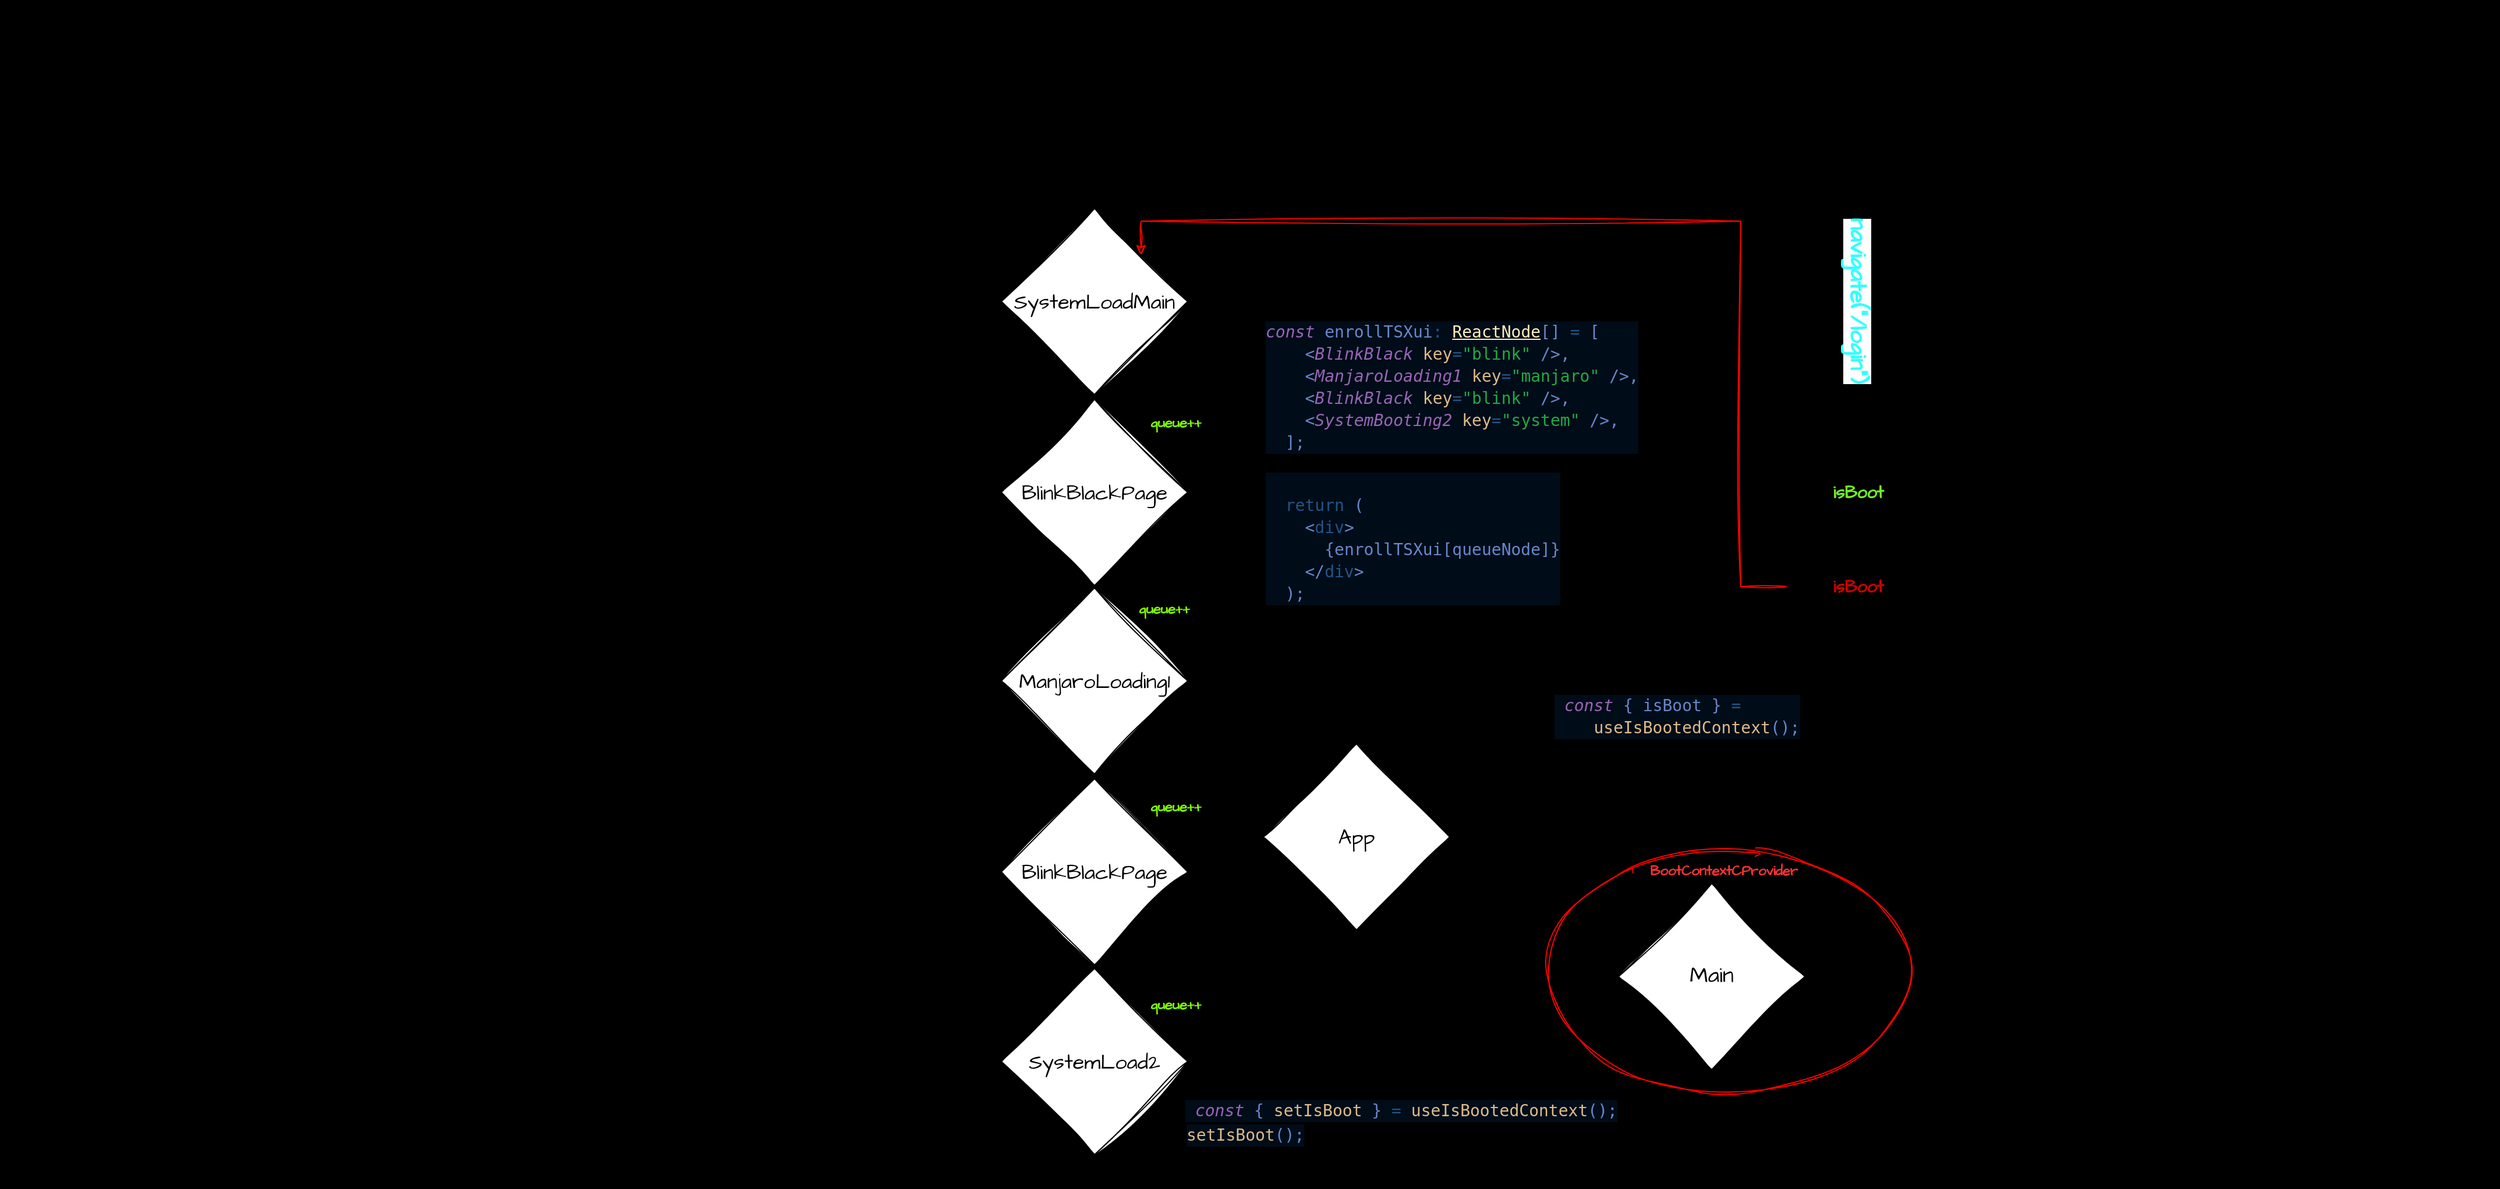 <mxfile version="24.7.8">
  <diagram name="Page-1" id="o-aOsTueY7wyQOO0Hfks">
    <mxGraphModel dx="2160" dy="4656" grid="0" gridSize="15" guides="1" tooltips="1" connect="1" arrows="1" fold="1" page="1" pageScale="1" pageWidth="850" pageHeight="1100" background="#000000" math="0" shadow="0">
      <root>
        <mxCell id="0" />
        <mxCell id="1" parent="0" />
        <mxCell id="dF5vmaG5bF26mBEvqGlS-1" value="&lt;font style=&quot;font-size: 44px;&quot;&gt;System Design Parts Topics&lt;/font&gt;" style="text;html=1;align=center;verticalAlign=middle;whiteSpace=wrap;rounded=0;fontFamily=Architects Daughter;fontSource=https%3A%2F%2Ffonts.googleapis.com%2Fcss%3Ffamily%3DArchitects%2BDaughter;fontStyle=1" parent="1" vertex="1">
          <mxGeometry x="150" y="-3238" width="584" height="70" as="geometry" />
        </mxCell>
        <mxCell id="dF5vmaG5bF26mBEvqGlS-2" value="&lt;font style=&quot;font-size: 30px;&quot;&gt;1. Divided Functionality&lt;/font&gt;" style="text;html=1;align=center;verticalAlign=middle;whiteSpace=wrap;rounded=0;fontFamily=Architects Daughter;fontSource=https%3A%2F%2Ffonts.googleapis.com%2Fcss%3Ffamily%3DArchitects%2BDaughter;fontStyle=1" parent="1" vertex="1">
          <mxGeometry x="10" y="-3140" width="370" height="70" as="geometry" />
        </mxCell>
        <mxCell id="dF5vmaG5bF26mBEvqGlS-3" value="&lt;span style=&quot;font-size: 30px;&quot;&gt;A. Boot/System Load&lt;/span&gt;" style="text;html=1;align=left;verticalAlign=middle;whiteSpace=wrap;rounded=0;fontFamily=Architects Daughter;fontSource=https%3A%2F%2Ffonts.googleapis.com%2Fcss%3Ffamily%3DArchitects%2BDaughter;" parent="1" vertex="1">
          <mxGeometry x="80" y="-3080" width="350" height="70" as="geometry" />
        </mxCell>
        <mxCell id="dF5vmaG5bF26mBEvqGlS-4" value="&lt;span style=&quot;font-size: 30px;&quot;&gt;C. Routing After Boot &amp;amp; Login&lt;/span&gt;" style="text;html=1;align=left;verticalAlign=middle;whiteSpace=wrap;rounded=0;fontFamily=Architects Daughter;fontSource=https%3A%2F%2Ffonts.googleapis.com%2Fcss%3Ffamily%3DArchitects%2BDaughter;fontStyle=0" parent="1" vertex="1">
          <mxGeometry x="80" y="-2950" width="451" height="70" as="geometry" />
        </mxCell>
        <mxCell id="dF5vmaG5bF26mBEvqGlS-5" value="&lt;span style=&quot;font-size: 30px;&quot;&gt;B. Login&lt;/span&gt;" style="text;html=1;align=left;verticalAlign=middle;whiteSpace=wrap;rounded=0;fontFamily=Architects Daughter;fontSource=https%3A%2F%2Ffonts.googleapis.com%2Fcss%3Ffamily%3DArchitects%2BDaughter;fontStyle=0" parent="1" vertex="1">
          <mxGeometry x="77" y="-3015" width="300" height="70" as="geometry" />
        </mxCell>
        <mxCell id="dF5vmaG5bF26mBEvqGlS-7" value="&lt;font style=&quot;font-size: 44px;&quot;&gt;System Design Parts Flow Chart&lt;/font&gt;" style="text;html=1;align=center;verticalAlign=middle;whiteSpace=wrap;rounded=0;fontFamily=Architects Daughter;fontSource=https%3A%2F%2Ffonts.googleapis.com%2Fcss%3Ffamily%3DArchitects%2BDaughter;fontStyle=1" parent="1" vertex="1">
          <mxGeometry x="1255" y="-3239" width="840" height="70" as="geometry" />
        </mxCell>
        <mxCell id="dF5vmaG5bF26mBEvqGlS-8" value="&lt;font style=&quot;font-size: 30px;&quot;&gt;1A. Boot : Comps/1-system-load&lt;/font&gt;" style="text;html=1;align=left;verticalAlign=middle;whiteSpace=wrap;rounded=0;fontFamily=Architects Daughter;fontSource=https%3A%2F%2Ffonts.googleapis.com%2Fcss%3Ffamily%3DArchitects%2BDaughter;fontStyle=1" parent="1" vertex="1">
          <mxGeometry x="880" y="-3140" width="430" height="70" as="geometry" />
        </mxCell>
        <mxCell id="dF5vmaG5bF26mBEvqGlS-14" style="edgeStyle=orthogonalEdgeStyle;rounded=0;sketch=1;hachureGap=4;jiggle=2;curveFitting=1;orthogonalLoop=1;jettySize=auto;html=1;exitX=1;exitY=0.5;exitDx=0;exitDy=0;entryX=1;entryY=0.5;entryDx=0;entryDy=0;fontFamily=Architects Daughter;fontSource=https%3A%2F%2Ffonts.googleapis.com%2Fcss%3Ffamily%3DArchitects%2BDaughter;" parent="1" source="dF5vmaG5bF26mBEvqGlS-9" target="dF5vmaG5bF26mBEvqGlS-11" edge="1">
          <mxGeometry relative="1" as="geometry" />
        </mxCell>
        <mxCell id="dF5vmaG5bF26mBEvqGlS-15" style="edgeStyle=orthogonalEdgeStyle;rounded=0;sketch=1;hachureGap=4;jiggle=2;curveFitting=1;orthogonalLoop=1;jettySize=auto;html=1;exitX=1;exitY=0.5;exitDx=0;exitDy=0;entryX=1;entryY=0.525;entryDx=0;entryDy=0;fontFamily=Architects Daughter;fontSource=https%3A%2F%2Ffonts.googleapis.com%2Fcss%3Ffamily%3DArchitects%2BDaughter;entryPerimeter=0;" parent="1" target="dF5vmaG5bF26mBEvqGlS-10" edge="1">
          <mxGeometry relative="1" as="geometry">
            <mxPoint x="1040" y="-2979" as="sourcePoint" />
            <mxPoint x="1040" y="-2653" as="targetPoint" />
            <Array as="points">
              <mxPoint x="1050" y="-2979" />
              <mxPoint x="1050" y="-2653" />
              <mxPoint x="1030" y="-2653" />
            </Array>
          </mxGeometry>
        </mxCell>
        <mxCell id="dF5vmaG5bF26mBEvqGlS-17" style="edgeStyle=orthogonalEdgeStyle;rounded=0;sketch=1;hachureGap=4;jiggle=2;curveFitting=1;orthogonalLoop=1;jettySize=auto;html=1;exitX=1;exitY=0.5;exitDx=0;exitDy=0;entryX=1;entryY=0.5;entryDx=0;entryDy=0;fontFamily=Architects Daughter;fontSource=https%3A%2F%2Ffonts.googleapis.com%2Fcss%3Ffamily%3DArchitects%2BDaughter;" parent="1" source="dF5vmaG5bF26mBEvqGlS-9" target="dF5vmaG5bF26mBEvqGlS-12" edge="1">
          <mxGeometry relative="1" as="geometry">
            <Array as="points">
              <mxPoint x="1050" y="-2980" />
              <mxPoint x="1050" y="-2490" />
            </Array>
          </mxGeometry>
        </mxCell>
        <mxCell id="dF5vmaG5bF26mBEvqGlS-24" style="edgeStyle=orthogonalEdgeStyle;rounded=0;sketch=1;hachureGap=4;jiggle=2;curveFitting=1;orthogonalLoop=1;jettySize=auto;html=1;exitX=1;exitY=0.5;exitDx=0;exitDy=0;entryX=0.5;entryY=0;entryDx=0;entryDy=0;fontFamily=Architects Daughter;fontSource=https%3A%2F%2Ffonts.googleapis.com%2Fcss%3Ffamily%3DArchitects%2BDaughter;shape=link;" parent="1" source="dF5vmaG5bF26mBEvqGlS-9" target="dF5vmaG5bF26mBEvqGlS-19" edge="1">
          <mxGeometry relative="1" as="geometry">
            <Array as="points">
              <mxPoint x="1030" y="-3000" />
              <mxPoint x="1275" y="-3000" />
            </Array>
          </mxGeometry>
        </mxCell>
        <mxCell id="dF5vmaG5bF26mBEvqGlS-36" style="edgeStyle=orthogonalEdgeStyle;rounded=0;sketch=1;hachureGap=4;jiggle=2;curveFitting=1;orthogonalLoop=1;jettySize=auto;html=1;entryX=1;entryY=0.5;entryDx=0;entryDy=0;fontFamily=Architects Daughter;fontSource=https%3A%2F%2Ffonts.googleapis.com%2Fcss%3Ffamily%3DArchitects%2BDaughter;" parent="1" source="dF5vmaG5bF26mBEvqGlS-9" target="dF5vmaG5bF26mBEvqGlS-13" edge="1">
          <mxGeometry relative="1" as="geometry">
            <Array as="points">
              <mxPoint x="1050" y="-2980" />
              <mxPoint x="1050" y="-2327" />
            </Array>
          </mxGeometry>
        </mxCell>
        <mxCell id="dF5vmaG5bF26mBEvqGlS-9" value="&lt;font style=&quot;font-size: 18px;&quot;&gt;SystemLoadMain&lt;/font&gt;" style="rhombus;whiteSpace=wrap;html=1;sketch=1;hachureGap=4;jiggle=2;curveFitting=1;fontFamily=Architects Daughter;fontSource=https%3A%2F%2Ffonts.googleapis.com%2Fcss%3Ffamily%3DArchitects%2BDaughter;fontSize=18;" parent="1" vertex="1">
          <mxGeometry x="870" y="-3060" width="160" height="160" as="geometry" />
        </mxCell>
        <mxCell id="dF5vmaG5bF26mBEvqGlS-10" value="ManjaroLoading1" style="rhombus;whiteSpace=wrap;html=1;sketch=1;hachureGap=4;jiggle=2;curveFitting=1;fontFamily=Architects Daughter;fontSource=https%3A%2F%2Ffonts.googleapis.com%2Fcss%3Ffamily%3DArchitects%2BDaughter;fontSize=18;" parent="1" vertex="1">
          <mxGeometry x="870" y="-2734" width="160" height="160" as="geometry" />
        </mxCell>
        <mxCell id="dF5vmaG5bF26mBEvqGlS-11" value="BlinkBlackPage" style="rhombus;whiteSpace=wrap;html=1;sketch=1;hachureGap=4;jiggle=2;curveFitting=1;fontFamily=Architects Daughter;fontSource=https%3A%2F%2Ffonts.googleapis.com%2Fcss%3Ffamily%3DArchitects%2BDaughter;fontSize=18;" parent="1" vertex="1">
          <mxGeometry x="870" y="-2896" width="160" height="160" as="geometry" />
        </mxCell>
        <mxCell id="dF5vmaG5bF26mBEvqGlS-12" value="&lt;font style=&quot;font-size: 18px;&quot;&gt;BlinkBlackPage&lt;/font&gt;" style="rhombus;whiteSpace=wrap;html=1;sketch=1;hachureGap=4;jiggle=2;curveFitting=1;fontFamily=Architects Daughter;fontSource=https%3A%2F%2Ffonts.googleapis.com%2Fcss%3Ffamily%3DArchitects%2BDaughter;fontSize=18;" parent="1" vertex="1">
          <mxGeometry x="870" y="-2570" width="160" height="160" as="geometry" />
        </mxCell>
        <mxCell id="dF5vmaG5bF26mBEvqGlS-41" style="edgeStyle=orthogonalEdgeStyle;rounded=0;sketch=1;hachureGap=4;jiggle=2;curveFitting=1;orthogonalLoop=1;jettySize=auto;html=1;exitX=0.5;exitY=1;exitDx=0;exitDy=0;fontFamily=Architects Daughter;fontSource=https%3A%2F%2Ffonts.googleapis.com%2Fcss%3Ffamily%3DArchitects%2BDaughter;entryX=0.543;entryY=-0.01;entryDx=0;entryDy=0;entryPerimeter=0;" parent="1" source="dF5vmaG5bF26mBEvqGlS-13" target="dF5vmaG5bF26mBEvqGlS-42" edge="1">
          <mxGeometry relative="1" as="geometry" />
        </mxCell>
        <mxCell id="dF5vmaG5bF26mBEvqGlS-13" value="SystemLoad2" style="rhombus;whiteSpace=wrap;html=1;sketch=1;hachureGap=4;jiggle=2;curveFitting=1;fontFamily=Architects Daughter;fontSource=https%3A%2F%2Ffonts.googleapis.com%2Fcss%3Ffamily%3DArchitects%2BDaughter;fontSize=18;" parent="1" vertex="1">
          <mxGeometry x="870" y="-2407" width="160" height="160" as="geometry" />
        </mxCell>
        <mxCell id="W07N6nOCCJui3JYCOPf9-17" style="edgeStyle=orthogonalEdgeStyle;rounded=0;sketch=1;hachureGap=4;jiggle=2;curveFitting=1;orthogonalLoop=1;jettySize=auto;html=1;exitX=1;exitY=0.5;exitDx=0;exitDy=0;entryX=1;entryY=0.5;entryDx=0;entryDy=0;fontFamily=Architects Daughter;fontSource=https%3A%2F%2Ffonts.googleapis.com%2Fcss%3Ffamily%3DArchitects%2BDaughter;" edge="1" parent="1" source="dF5vmaG5bF26mBEvqGlS-19" target="dF5vmaG5bF26mBEvqGlS-23">
          <mxGeometry relative="1" as="geometry">
            <Array as="points">
              <mxPoint x="1459" y="-2900" />
              <mxPoint x="1459" y="-2770" />
            </Array>
          </mxGeometry>
        </mxCell>
        <mxCell id="dF5vmaG5bF26mBEvqGlS-19" value="&lt;div style=&quot;color: #6688cc;background-color: #000c18;font-family: &#39;Fira Code&#39;,&#39;monospace&#39;, monospace,regular, &#39;Droid Sans Mono&#39;, &#39;monospace&#39;, monospace;font-weight: normal;font-size: 14px;line-height: 19px;white-space: pre;&quot;&gt;&lt;div&gt;&lt;span style=&quot;color: #9966b8;font-style: italic;&quot;&gt;const&lt;/span&gt;&lt;span style=&quot;color: #6688cc;&quot;&gt; &lt;/span&gt;&lt;span style=&quot;color: #6688cc;&quot;&gt;enrollTSXui&lt;/span&gt;&lt;span style=&quot;color: #225588;&quot;&gt;:&lt;/span&gt;&lt;span style=&quot;color: #6688cc;&quot;&gt; &lt;/span&gt;&lt;span style=&quot;color: #ffeebb;text-decoration: underline;&quot;&gt;ReactNode&lt;/span&gt;&lt;span style=&quot;color: #6688cc;&quot;&gt;[] &lt;/span&gt;&lt;span style=&quot;color: #225588;&quot;&gt;=&lt;/span&gt;&lt;span style=&quot;color: #6688cc;&quot;&gt; [&lt;/span&gt;&lt;/div&gt;&lt;div&gt;&lt;span style=&quot;color: #6688cc;&quot;&gt;    &lt;/span&gt;&lt;span style=&quot;color: #6688cc;&quot;&gt;&amp;lt;&lt;/span&gt;&lt;span style=&quot;color: #9966b8;font-style: italic;&quot;&gt;BlinkBlack&lt;/span&gt;&lt;span style=&quot;color: #6688cc;&quot;&gt; &lt;/span&gt;&lt;span style=&quot;color: #ddbb88;&quot;&gt;key&lt;/span&gt;&lt;span style=&quot;color: #225588;&quot;&gt;=&lt;/span&gt;&lt;span style=&quot;color: #22aa44;&quot;&gt;&quot;blink&quot;&lt;/span&gt;&lt;span style=&quot;color: #6688cc;&quot;&gt; &lt;/span&gt;&lt;span style=&quot;color: #6688cc;&quot;&gt;/&amp;gt;&lt;/span&gt;&lt;span style=&quot;color: #6688cc;&quot;&gt;,&lt;/span&gt;&lt;/div&gt;&lt;div&gt;&lt;span style=&quot;color: #6688cc;&quot;&gt;    &lt;/span&gt;&lt;span style=&quot;color: #6688cc;&quot;&gt;&amp;lt;&lt;/span&gt;&lt;span style=&quot;color: #9966b8;font-style: italic;&quot;&gt;ManjaroLoading1&lt;/span&gt;&lt;span style=&quot;color: #6688cc;&quot;&gt; &lt;/span&gt;&lt;span style=&quot;color: #ddbb88;&quot;&gt;key&lt;/span&gt;&lt;span style=&quot;color: #225588;&quot;&gt;=&lt;/span&gt;&lt;span style=&quot;color: #22aa44;&quot;&gt;&quot;manjaro&quot;&lt;/span&gt;&lt;span style=&quot;color: #6688cc;&quot;&gt; &lt;/span&gt;&lt;span style=&quot;color: #6688cc;&quot;&gt;/&amp;gt;&lt;/span&gt;&lt;span style=&quot;color: #6688cc;&quot;&gt;,&lt;/span&gt;&lt;/div&gt;&lt;div&gt;&lt;span style=&quot;color: #6688cc;&quot;&gt;    &lt;/span&gt;&lt;span style=&quot;color: #6688cc;&quot;&gt;&amp;lt;&lt;/span&gt;&lt;span style=&quot;color: #9966b8;font-style: italic;&quot;&gt;BlinkBlack&lt;/span&gt;&lt;span style=&quot;color: #6688cc;&quot;&gt; &lt;/span&gt;&lt;span style=&quot;color: #ddbb88;&quot;&gt;key&lt;/span&gt;&lt;span style=&quot;color: #225588;&quot;&gt;=&lt;/span&gt;&lt;span style=&quot;color: #22aa44;&quot;&gt;&quot;blink&quot;&lt;/span&gt;&lt;span style=&quot;color: #6688cc;&quot;&gt; &lt;/span&gt;&lt;span style=&quot;color: #6688cc;&quot;&gt;/&amp;gt;&lt;/span&gt;&lt;span style=&quot;color: #6688cc;&quot;&gt;,&lt;/span&gt;&lt;/div&gt;&lt;div&gt;&lt;span style=&quot;color: #6688cc;&quot;&gt;    &lt;/span&gt;&lt;span style=&quot;color: #6688cc;&quot;&gt;&amp;lt;&lt;/span&gt;&lt;span style=&quot;color: #9966b8;font-style: italic;&quot;&gt;SystemBooting2&lt;/span&gt;&lt;span style=&quot;color: #6688cc;&quot;&gt; &lt;/span&gt;&lt;span style=&quot;color: #ddbb88;&quot;&gt;key&lt;/span&gt;&lt;span style=&quot;color: #225588;&quot;&gt;=&lt;/span&gt;&lt;span style=&quot;color: #22aa44;&quot;&gt;&quot;system&quot;&lt;/span&gt;&lt;span style=&quot;color: #6688cc;&quot;&gt; &lt;/span&gt;&lt;span style=&quot;color: #6688cc;&quot;&gt;/&amp;gt;&lt;/span&gt;&lt;span style=&quot;color: #6688cc;&quot;&gt;,&lt;/span&gt;&lt;/div&gt;&lt;div&gt;&lt;span style=&quot;color: #6688cc;&quot;&gt;  ];&lt;/span&gt;&lt;/div&gt;&lt;/div&gt;" style="text;whiteSpace=wrap;html=1;fontFamily=Architects Daughter;fontSource=https%3A%2F%2Ffonts.googleapis.com%2Fcss%3Ffamily%3DArchitects%2BDaughter;" parent="1" vertex="1">
          <mxGeometry x="1095" y="-2970" width="360" height="140" as="geometry" />
        </mxCell>
        <mxCell id="dF5vmaG5bF26mBEvqGlS-23" value="&lt;div style=&quot;color: #6688cc;background-color: #000c18;font-family: &#39;Fira Code&#39;,&#39;monospace&#39;, monospace,regular, &#39;Droid Sans Mono&#39;, &#39;monospace&#39;, monospace;font-weight: normal;font-size: 14px;line-height: 19px;white-space: pre;&quot;&gt;&lt;br&gt;&lt;div&gt;&lt;span style=&quot;color: #6688cc;&quot;&gt;  &lt;/span&gt;&lt;span style=&quot;color: #225588;&quot;&gt;return&lt;/span&gt;&lt;span style=&quot;color: #6688cc;&quot;&gt; (&lt;/span&gt;&lt;/div&gt;&lt;div&gt;&lt;span style=&quot;color: #6688cc;&quot;&gt;    &lt;/span&gt;&lt;span style=&quot;color: #6688cc;&quot;&gt;&amp;lt;&lt;/span&gt;&lt;span style=&quot;color: #225588;&quot;&gt;div&lt;/span&gt;&lt;span style=&quot;color: #6688cc;&quot;&gt;&amp;gt;&lt;/span&gt;&lt;/div&gt;&lt;div&gt;&lt;span style=&quot;color: #6688cc;&quot;&gt;      {&lt;/span&gt;&lt;span style=&quot;color: #6688cc;&quot;&gt;enrollTSXui&lt;/span&gt;&lt;span style=&quot;color: #6688cc;&quot;&gt;[&lt;/span&gt;&lt;span style=&quot;color: #6688cc;&quot;&gt;queueNode&lt;/span&gt;&lt;span style=&quot;color: #6688cc;&quot;&gt;]&lt;/span&gt;&lt;span style=&quot;color: #6688cc;&quot;&gt;}&lt;/span&gt;&lt;/div&gt;&lt;div&gt;&lt;span style=&quot;color: #6688cc;&quot;&gt;    &lt;/span&gt;&lt;span style=&quot;color: #6688cc;&quot;&gt;&amp;lt;/&lt;/span&gt;&lt;span style=&quot;color: #225588;&quot;&gt;div&lt;/span&gt;&lt;span style=&quot;color: #6688cc;&quot;&gt;&amp;gt;&lt;/span&gt;&lt;/div&gt;&lt;div&gt;&lt;span style=&quot;color: #6688cc;&quot;&gt;  );&lt;/span&gt;&lt;/div&gt;&lt;/div&gt;" style="text;whiteSpace=wrap;html=1;fontFamily=Architects Daughter;fontSource=https%3A%2F%2Ffonts.googleapis.com%2Fcss%3Ffamily%3DArchitects%2BDaughter;" parent="1" vertex="1">
          <mxGeometry x="1095" y="-2840" width="290" height="140" as="geometry" />
        </mxCell>
        <mxCell id="dF5vmaG5bF26mBEvqGlS-27" value="&lt;div&gt;ProtoType :&lt;/div&gt;This Prototype defines that store an array of ReactNodes which returns ReactNodes according to its changing index&amp;nbsp;" style="text;strokeColor=none;align=left;fillColor=none;html=1;verticalAlign=middle;whiteSpace=wrap;rounded=0;fontFamily=Architects Daughter;fontSource=https%3A%2F%2Ffonts.googleapis.com%2Fcss%3Ffamily%3DArchitects%2BDaughter;fontStyle=1" parent="1" vertex="1">
          <mxGeometry x="1095" y="-2710" width="270" height="90" as="geometry" />
        </mxCell>
        <mxCell id="dF5vmaG5bF26mBEvqGlS-28" value="queue++" style="text;strokeColor=none;align=center;fillColor=none;html=1;verticalAlign=middle;whiteSpace=wrap;rounded=0;fontFamily=Architects Daughter;fontSource=https%3A%2F%2Ffonts.googleapis.com%2Fcss%3Ffamily%3DArchitects%2BDaughter;fontColor=#80FF00;fontStyle=1" parent="1" vertex="1">
          <mxGeometry x="1010" y="-2890" width="20" height="30" as="geometry" />
        </mxCell>
        <mxCell id="dF5vmaG5bF26mBEvqGlS-29" value="queue++" style="text;strokeColor=none;align=center;fillColor=none;html=1;verticalAlign=middle;whiteSpace=wrap;rounded=0;fontFamily=Architects Daughter;fontSource=https%3A%2F%2Ffonts.googleapis.com%2Fcss%3Ffamily%3DArchitects%2BDaughter;fontColor=#80FF00;fontStyle=1" parent="1" vertex="1">
          <mxGeometry x="1000" y="-2730" width="20" height="30" as="geometry" />
        </mxCell>
        <mxCell id="dF5vmaG5bF26mBEvqGlS-30" value="queue++" style="text;strokeColor=none;align=center;fillColor=none;html=1;verticalAlign=middle;whiteSpace=wrap;rounded=0;fontFamily=Architects Daughter;fontSource=https%3A%2F%2Ffonts.googleapis.com%2Fcss%3Ffamily%3DArchitects%2BDaughter;fontColor=#80FF00;fontStyle=1" parent="1" vertex="1">
          <mxGeometry x="1010" y="-2560" width="20" height="30" as="geometry" />
        </mxCell>
        <mxCell id="dF5vmaG5bF26mBEvqGlS-31" value="queue++" style="text;strokeColor=none;align=center;fillColor=none;html=1;verticalAlign=middle;whiteSpace=wrap;rounded=0;fontFamily=Architects Daughter;fontSource=https%3A%2F%2Ffonts.googleapis.com%2Fcss%3Ffamily%3DArchitects%2BDaughter;fontColor=#80FF00;fontStyle=1" parent="1" vertex="1">
          <mxGeometry x="1010" y="-2390" width="20" height="30" as="geometry" />
        </mxCell>
        <mxCell id="dF5vmaG5bF26mBEvqGlS-32" value="Main" style="rhombus;whiteSpace=wrap;html=1;sketch=1;hachureGap=4;jiggle=2;curveFitting=1;fontFamily=Architects Daughter;fontSource=https%3A%2F%2Ffonts.googleapis.com%2Fcss%3Ffamily%3DArchitects%2BDaughter;fontSize=19;" parent="1" vertex="1">
          <mxGeometry x="1400" y="-2480" width="160" height="160" as="geometry" />
        </mxCell>
        <mxCell id="dF5vmaG5bF26mBEvqGlS-34" style="edgeStyle=orthogonalEdgeStyle;rounded=0;sketch=1;hachureGap=4;jiggle=2;curveFitting=1;orthogonalLoop=1;jettySize=auto;html=1;exitX=1;exitY=0.5;exitDx=0;exitDy=0;entryX=1;entryY=0.5;entryDx=0;entryDy=0;fontFamily=Architects Daughter;fontSource=https%3A%2F%2Ffonts.googleapis.com%2Fcss%3Ffamily%3DArchitects%2BDaughter;" parent="1" source="dF5vmaG5bF26mBEvqGlS-33" target="dF5vmaG5bF26mBEvqGlS-32" edge="1">
          <mxGeometry relative="1" as="geometry" />
        </mxCell>
        <mxCell id="W07N6nOCCJui3JYCOPf9-22" style="edgeStyle=orthogonalEdgeStyle;rounded=0;sketch=1;hachureGap=4;jiggle=2;curveFitting=1;orthogonalLoop=1;jettySize=auto;html=1;exitX=0.5;exitY=0;exitDx=0;exitDy=0;entryX=0.5;entryY=1;entryDx=0;entryDy=0;fontFamily=Architects Daughter;fontSource=https%3A%2F%2Ffonts.googleapis.com%2Fcss%3Ffamily%3DArchitects%2BDaughter;" edge="1" parent="1" source="dF5vmaG5bF26mBEvqGlS-33" target="W07N6nOCCJui3JYCOPf9-20">
          <mxGeometry relative="1" as="geometry">
            <Array as="points">
              <mxPoint x="1175" y="-2619" />
              <mxPoint x="1606" y="-2619" />
            </Array>
          </mxGeometry>
        </mxCell>
        <mxCell id="dF5vmaG5bF26mBEvqGlS-33" value="App" style="rhombus;whiteSpace=wrap;html=1;sketch=1;hachureGap=4;jiggle=2;curveFitting=1;fontFamily=Architects Daughter;fontSource=https%3A%2F%2Ffonts.googleapis.com%2Fcss%3Ffamily%3DArchitects%2BDaughter;fontSize=18;" parent="1" vertex="1">
          <mxGeometry x="1095" y="-2600" width="160" height="160" as="geometry" />
        </mxCell>
        <mxCell id="dF5vmaG5bF26mBEvqGlS-39" value="&lt;div style=&quot;color: #6688cc;background-color: #000c18;font-family: &#39;Fira Code&#39;,&#39;monospace&#39;, monospace,regular, &#39;Droid Sans Mono&#39;, &#39;monospace&#39;, monospace;font-weight: normal;font-size: 14px;line-height: 19px;white-space: pre;&quot;&gt;&lt;div&gt;&lt;span style=&quot;color: #ddbb88;&quot;&gt;setIsBoot&lt;/span&gt;&lt;span style=&quot;color: #6688cc;&quot;&gt;();&lt;/span&gt;&lt;/div&gt;&lt;/div&gt;" style="text;whiteSpace=wrap;html=1;fontFamily=Architects Daughter;fontSource=https%3A%2F%2Ffonts.googleapis.com%2Fcss%3Ffamily%3DArchitects%2BDaughter;" parent="1" vertex="1">
          <mxGeometry x="1027.004" y="-2279.998" width="136" height="46" as="geometry" />
        </mxCell>
        <mxCell id="dF5vmaG5bF26mBEvqGlS-42" value="&lt;div style=&quot;color: #6688cc;background-color: #000c18;font-family: &#39;Fira Code&#39;,&#39;monospace&#39;, monospace,regular, &#39;Droid Sans Mono&#39;, &#39;monospace&#39;, monospace;font-weight: normal;font-size: 14px;line-height: 19px;white-space: pre;&quot;&gt;&lt;div&gt;&lt;span style=&quot;color: #6688cc;&quot;&gt; &lt;/span&gt;&lt;span style=&quot;color: #9966b8;font-style: italic;&quot;&gt;const&lt;/span&gt;&lt;span style=&quot;color: #6688cc;&quot;&gt; { &lt;/span&gt;&lt;span style=&quot;color: #ddbb88;&quot;&gt;setIsBoot&lt;/span&gt;&lt;span style=&quot;color: #6688cc;&quot;&gt; } &lt;/span&gt;&lt;span style=&quot;color: #225588;&quot;&gt;=&lt;/span&gt;&lt;span style=&quot;color: #6688cc;&quot;&gt; &lt;/span&gt;&lt;span style=&quot;color: #ddbb88;&quot;&gt;useIsBootedContext&lt;/span&gt;&lt;span style=&quot;color: #6688cc;&quot;&gt;();&lt;/span&gt;&lt;/div&gt;&lt;/div&gt;" style="text;whiteSpace=wrap;html=1;fontFamily=Architects Daughter;fontSource=https%3A%2F%2Ffonts.googleapis.com%2Fcss%3Ffamily%3DArchitects%2BDaughter;" parent="1" vertex="1">
          <mxGeometry x="1025.996" y="-2301.002" width="412" height="46" as="geometry" />
        </mxCell>
        <mxCell id="W07N6nOCCJui3JYCOPf9-3" value="" style="ellipse;whiteSpace=wrap;html=1;sketch=1;hachureGap=4;jiggle=2;curveFitting=1;fontFamily=Architects Daughter;fontSource=https%3A%2F%2Ffonts.googleapis.com%2Fcss%3Ffamily%3DArchitects%2BDaughter;fillColor=none;strokeColor=#ff0000;" vertex="1" parent="1">
          <mxGeometry x="1338" y="-2509" width="312" height="208" as="geometry" />
        </mxCell>
        <mxCell id="W07N6nOCCJui3JYCOPf9-5" value="BootContextCProvider" style="text;strokeColor=none;align=center;fillColor=none;html=1;verticalAlign=middle;whiteSpace=wrap;rounded=0;fontFamily=Architects Daughter;fontSource=https%3A%2F%2Ffonts.googleapis.com%2Fcss%3Ffamily%3DArchitects%2BDaughter;fontColor=#FF3333;fontStyle=1" vertex="1" parent="1">
          <mxGeometry x="1451" y="-2505" width="79" height="30" as="geometry" />
        </mxCell>
        <mxCell id="W07N6nOCCJui3JYCOPf9-6" value="&lt;font style=&quot;font-size: 30px;&quot;&gt;1B. Login &amp;amp; Auth&lt;/font&gt;" style="text;html=1;align=left;verticalAlign=middle;whiteSpace=wrap;rounded=0;fontFamily=Architects Daughter;fontSource=https%3A%2F%2Ffonts.googleapis.com%2Fcss%3Ffamily%3DArchitects%2BDaughter;fontStyle=1" vertex="1" parent="1">
          <mxGeometry x="1726" y="-3140" width="430" height="70" as="geometry" />
        </mxCell>
        <mxCell id="W07N6nOCCJui3JYCOPf9-10" value="&lt;div style=&quot;color: #6688cc;background-color: #000c18;font-family: &#39;Fira Code&#39;,&#39;monospace&#39;, monospace,regular, &#39;Droid Sans Mono&#39;, &#39;monospace&#39;, monospace;font-weight: normal;font-size: 14px;line-height: 19px;white-space: pre;&quot;&gt;&lt;div&gt;&lt;span style=&quot;color: #6688cc;&quot;&gt; &lt;/span&gt;&lt;span style=&quot;color: #9966b8;font-style: italic;&quot;&gt;const&lt;/span&gt;&lt;span style=&quot;color: #6688cc;&quot;&gt; { &lt;/span&gt;&lt;span style=&quot;color: #6688cc;&quot;&gt;isBoot&lt;/span&gt;&lt;span style=&quot;color: #6688cc;&quot;&gt; } &lt;/span&gt;&lt;span style=&quot;color: #225588;&quot;&gt;=&lt;/span&gt;&lt;/div&gt;&lt;div&gt;&lt;span style=&quot;color: #6688cc;&quot;&gt;    &lt;/span&gt;&lt;span style=&quot;color: #ddbb88;&quot;&gt;useIsBootedContext&lt;/span&gt;&lt;span style=&quot;color: #6688cc;&quot;&gt;();&lt;/span&gt;&lt;/div&gt;&lt;/div&gt;" style="text;whiteSpace=wrap;html=1;fontFamily=Architects Daughter;fontSource=https%3A%2F%2Ffonts.googleapis.com%2Fcss%3Ffamily%3DArchitects%2BDaughter;" vertex="1" parent="1">
          <mxGeometry x="1343.001" y="-2648.999" width="248" height="65" as="geometry" />
        </mxCell>
        <mxCell id="W07N6nOCCJui3JYCOPf9-28" style="edgeStyle=orthogonalEdgeStyle;rounded=0;sketch=1;hachureGap=4;jiggle=2;curveFitting=1;orthogonalLoop=1;jettySize=auto;html=1;exitX=0.5;exitY=1;exitDx=0;exitDy=0;entryX=0.5;entryY=0;entryDx=0;entryDy=0;fontFamily=Architects Daughter;fontSource=https%3A%2F%2Ffonts.googleapis.com%2Fcss%3Ffamily%3DArchitects%2BDaughter;" edge="1" parent="1" source="W07N6nOCCJui3JYCOPf9-18" target="W07N6nOCCJui3JYCOPf9-20">
          <mxGeometry relative="1" as="geometry" />
        </mxCell>
        <mxCell id="W07N6nOCCJui3JYCOPf9-31" style="edgeStyle=orthogonalEdgeStyle;rounded=0;sketch=1;hachureGap=4;jiggle=2;curveFitting=1;orthogonalLoop=1;jettySize=auto;html=1;exitX=0.5;exitY=0;exitDx=0;exitDy=0;entryX=0;entryY=0.5;entryDx=0;entryDy=0;fontFamily=Architects Daughter;fontSource=https%3A%2F%2Ffonts.googleapis.com%2Fcss%3Ffamily%3DArchitects%2BDaughter;" edge="1" parent="1" source="W07N6nOCCJui3JYCOPf9-18" target="W07N6nOCCJui3JYCOPf9-6">
          <mxGeometry relative="1" as="geometry" />
        </mxCell>
        <mxCell id="W07N6nOCCJui3JYCOPf9-18" value="&lt;font color=&quot;#74f022&quot; style=&quot;font-size: 15px;&quot;&gt;isBoot&lt;/font&gt;" style="rounded=0;whiteSpace=wrap;html=1;sketch=1;hachureGap=4;jiggle=2;curveFitting=1;fontFamily=Architects Daughter;fontSource=https%3A%2F%2Ffonts.googleapis.com%2Fcss%3Ffamily%3DArchitects%2BDaughter;fontStyle=1;fontSize=15;fillColor=none;" vertex="1" parent="1">
          <mxGeometry x="1546" y="-2846" width="120" height="60" as="geometry" />
        </mxCell>
        <mxCell id="W07N6nOCCJui3JYCOPf9-23" style="edgeStyle=orthogonalEdgeStyle;rounded=0;sketch=1;hachureGap=4;jiggle=2;curveFitting=1;orthogonalLoop=1;jettySize=auto;html=1;entryX=1;entryY=0;entryDx=0;entryDy=0;fontFamily=Architects Daughter;fontSource=https%3A%2F%2Ffonts.googleapis.com%2Fcss%3Ffamily%3DArchitects%2BDaughter;strokeColor=#FF0000;" edge="1" parent="1" source="W07N6nOCCJui3JYCOPf9-20" target="dF5vmaG5bF26mBEvqGlS-9">
          <mxGeometry relative="1" as="geometry">
            <Array as="points">
              <mxPoint x="1505" y="-2735" />
              <mxPoint x="1505" y="-3049" />
              <mxPoint x="990" y="-3049" />
            </Array>
          </mxGeometry>
        </mxCell>
        <mxCell id="W07N6nOCCJui3JYCOPf9-20" value="&lt;font style=&quot;font-size: 15px;&quot;&gt;isBoot&lt;/font&gt;" style="rounded=0;whiteSpace=wrap;html=1;sketch=1;hachureGap=4;jiggle=2;curveFitting=1;fontFamily=Architects Daughter;fontSource=https%3A%2F%2Ffonts.googleapis.com%2Fcss%3Ffamily%3DArchitects%2BDaughter;fontStyle=1;fontSize=15;fillColor=none;fontColor=#CC0000;" vertex="1" parent="1">
          <mxGeometry x="1546" y="-2765" width="120" height="60" as="geometry" />
        </mxCell>
        <mxCell id="W07N6nOCCJui3JYCOPf9-30" style="edgeStyle=orthogonalEdgeStyle;rounded=0;sketch=1;hachureGap=4;jiggle=2;curveFitting=1;orthogonalLoop=1;jettySize=auto;html=1;exitX=0.75;exitY=0;exitDx=0;exitDy=0;entryX=0.663;entryY=1.02;entryDx=0;entryDy=0;entryPerimeter=0;fontFamily=Architects Daughter;fontSource=https%3A%2F%2Ffonts.googleapis.com%2Fcss%3Ffamily%3DArchitects%2BDaughter;" edge="1" parent="1" source="W07N6nOCCJui3JYCOPf9-20" target="W07N6nOCCJui3JYCOPf9-18">
          <mxGeometry relative="1" as="geometry" />
        </mxCell>
        <mxCell id="W07N6nOCCJui3JYCOPf9-32" value="&lt;span style=&quot;font-size: 20px;&quot;&gt;navigate(&quot;/login&quot;)&lt;/span&gt;" style="text;strokeColor=none;align=center;fillColor=none;html=1;verticalAlign=middle;whiteSpace=wrap;rounded=0;fontFamily=Architects Daughter;fontSource=https%3A%2F%2Ffonts.googleapis.com%2Fcss%3Ffamily%3DArchitects%2BDaughter;fontColor=#33FFFF;fontStyle=1;fontSize=20;labelBackgroundColor=default;rotation=90;" vertex="1" parent="1">
          <mxGeometry x="1541.84" y="-2995" width="128.32" height="30" as="geometry" />
        </mxCell>
      </root>
    </mxGraphModel>
  </diagram>
</mxfile>
